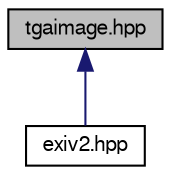 digraph "tgaimage.hpp"
{
  edge [fontname="FreeSans",fontsize="10",labelfontname="FreeSans",labelfontsize="10"];
  node [fontname="FreeSans",fontsize="10",shape=record];
  Node1 [label="tgaimage.hpp",height=0.2,width=0.4,color="black", fillcolor="grey75", style="filled" fontcolor="black"];
  Node1 -> Node2 [dir="back",color="midnightblue",fontsize="10",style="solid",fontname="FreeSans"];
  Node2 [label="exiv2.hpp",height=0.2,width=0.4,color="black", fillcolor="white", style="filled",URL="$exiv2_8hpp.html",tooltip="Include all Exiv2 header files. "];
}
